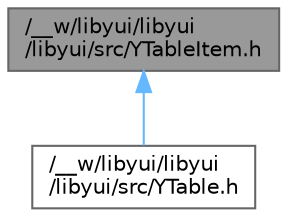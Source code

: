 digraph "/__w/libyui/libyui/libyui/src/YTableItem.h"
{
 // LATEX_PDF_SIZE
  bgcolor="transparent";
  edge [fontname=Helvetica,fontsize=10,labelfontname=Helvetica,labelfontsize=10];
  node [fontname=Helvetica,fontsize=10,shape=box,height=0.2,width=0.4];
  Node1 [id="Node000001",label="/__w/libyui/libyui\l/libyui/src/YTableItem.h",height=0.2,width=0.4,color="gray40", fillcolor="grey60", style="filled", fontcolor="black",tooltip=" "];
  Node1 -> Node2 [id="edge1_Node000001_Node000002",dir="back",color="steelblue1",style="solid",tooltip=" "];
  Node2 [id="Node000002",label="/__w/libyui/libyui\l/libyui/src/YTable.h",height=0.2,width=0.4,color="grey40", fillcolor="white", style="filled",URL="$YTable_8h_source.html",tooltip=" "];
}
